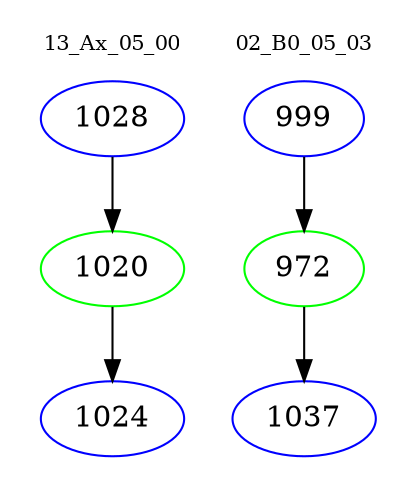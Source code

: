 digraph{
subgraph cluster_0 {
color = white
label = "13_Ax_05_00";
fontsize=10;
T0_1028 [label="1028", color="blue"]
T0_1028 -> T0_1020 [color="black"]
T0_1020 [label="1020", color="green"]
T0_1020 -> T0_1024 [color="black"]
T0_1024 [label="1024", color="blue"]
}
subgraph cluster_1 {
color = white
label = "02_B0_05_03";
fontsize=10;
T1_999 [label="999", color="blue"]
T1_999 -> T1_972 [color="black"]
T1_972 [label="972", color="green"]
T1_972 -> T1_1037 [color="black"]
T1_1037 [label="1037", color="blue"]
}
}
